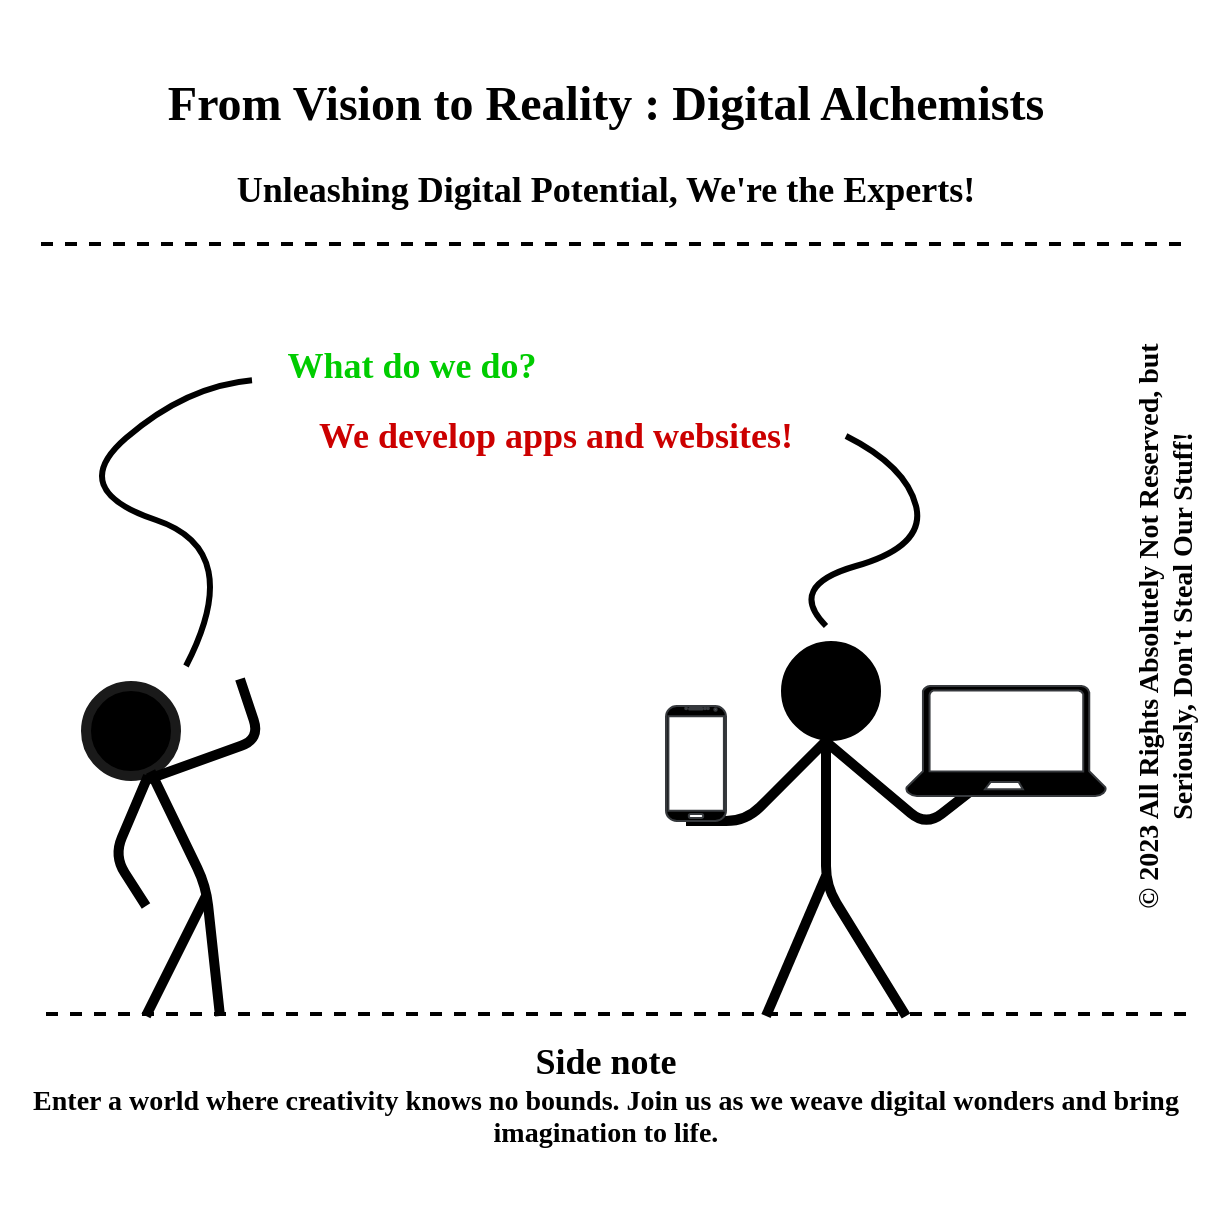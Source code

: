 <mxfile version="21.2.8" type="device">
  <diagram id="dX7Dphyso45SB9-RoEhv" name="Page-1">
    <mxGraphModel dx="1418" dy="828" grid="1" gridSize="10" guides="1" tooltips="1" connect="1" arrows="1" fold="1" page="1" pageScale="1" pageWidth="827" pageHeight="1169" math="0" shadow="0">
      <root>
        <mxCell id="0" />
        <mxCell id="1" parent="0" />
        <mxCell id="nfxZPmU7g6QgWNAvG-ER-2" value="" style="whiteSpace=wrap;html=1;aspect=fixed;strokeWidth=5;fontFamily=xkcd;fillColor=#FFFFFF;strokeColor=#FFFFFF;" parent="1" vertex="1">
          <mxGeometry x="210" y="80" width="600" height="600" as="geometry" />
        </mxCell>
        <mxCell id="8b6ggLF4gSHIukh4vJdm-18" value="&lt;font&gt;&lt;font color=&quot;#000000&quot; style=&quot;font-size: 24px;&quot;&gt;&lt;b&gt;From Vision to Reality : Digital Alchemists&lt;/b&gt;&lt;/font&gt;&lt;br&gt;&lt;/font&gt;" style="text;html=1;strokeColor=none;fillColor=none;align=center;verticalAlign=middle;whiteSpace=wrap;rounded=0;fontFamily=xkcd;" parent="1" vertex="1">
          <mxGeometry x="225" y="118" width="570" height="22" as="geometry" />
        </mxCell>
        <mxCell id="8b6ggLF4gSHIukh4vJdm-24" value="&lt;font&gt;&lt;font color=&quot;#000000&quot; style=&quot;font-size: 18px;&quot;&gt;&lt;b&gt;Unleashing Digital Potential, We&#39;re the Experts!&lt;/b&gt;&lt;/font&gt;&lt;br&gt;&lt;/font&gt;" style="text;html=1;strokeColor=none;fillColor=none;align=center;verticalAlign=middle;whiteSpace=wrap;rounded=0;fontFamily=xkcd;" parent="1" vertex="1">
          <mxGeometry x="210" y="162" width="600" height="20" as="geometry" />
        </mxCell>
        <mxCell id="8b6ggLF4gSHIukh4vJdm-30" value="" style="endArrow=none;dashed=1;html=1;strokeWidth=2;strokeColor=#000000;" parent="1" edge="1">
          <mxGeometry width="50" height="50" relative="1" as="geometry">
            <mxPoint x="797.5" y="199" as="sourcePoint" />
            <mxPoint x="222.5" y="199" as="targetPoint" />
          </mxGeometry>
        </mxCell>
        <mxCell id="k-dpR7HA_-HZ3Fbqk2lw-16" value="" style="endArrow=none;dashed=1;html=1;strokeWidth=2;strokeColor=#000000;" parent="1" edge="1">
          <mxGeometry width="50" height="50" relative="1" as="geometry">
            <mxPoint x="800" y="584" as="sourcePoint" />
            <mxPoint x="225" y="584" as="targetPoint" />
          </mxGeometry>
        </mxCell>
        <mxCell id="k-dpR7HA_-HZ3Fbqk2lw-17" value="&lt;font style=&quot;&quot;&gt;&lt;font style=&quot;&quot; color=&quot;#000000&quot;&gt;&lt;b style=&quot;&quot;&gt;&lt;span style=&quot;font-size: 18px;&quot;&gt;Side note&lt;/span&gt;&lt;br&gt;&lt;font style=&quot;font-size: 14px;&quot;&gt;Enter a world where creativity knows no bounds. Join us as we weave digital wonders and bring imagination to life.&lt;/font&gt;&lt;/b&gt;&lt;/font&gt;&lt;br&gt;&lt;/font&gt;" style="text;html=1;strokeColor=none;fillColor=none;align=center;verticalAlign=middle;whiteSpace=wrap;rounded=0;fontFamily=xkcd;" parent="1" vertex="1">
          <mxGeometry x="210" y="585" width="600" height="80" as="geometry" />
        </mxCell>
        <mxCell id="euaHSMH8fYii958cPEId-22" style="edgeStyle=orthogonalEdgeStyle;rounded=0;orthogonalLoop=1;jettySize=auto;html=1;exitX=0.5;exitY=1;exitDx=0;exitDy=0;strokeWidth=2;" parent="1" edge="1">
          <mxGeometry relative="1" as="geometry">
            <mxPoint x="661" y="451" as="sourcePoint" />
            <mxPoint x="661" y="451" as="targetPoint" />
          </mxGeometry>
        </mxCell>
        <mxCell id="pKVuHFSoDqtFi99w7tCS-15" value="&lt;font style=&quot;&quot;&gt;&lt;font color=&quot;#000000&quot; style=&quot;font-size: 14px;&quot;&gt;&lt;b&gt;© 2023 All Rights Absolutely Not Reserved, but Seriously, Don&#39;t Steal Our Stuff!&lt;/b&gt;&lt;/font&gt;&lt;br&gt;&lt;/font&gt;" style="text;html=1;strokeColor=none;fillColor=none;align=center;verticalAlign=middle;whiteSpace=wrap;rounded=0;rotation=-90;fontFamily=xkcd;" parent="1" vertex="1">
          <mxGeometry x="630" y="380" width="320" height="20" as="geometry" />
        </mxCell>
        <mxCell id="sw7kXH9OVv8L-EKO0lZG-2" value="" style="ellipse;whiteSpace=wrap;html=1;aspect=fixed;strokeColor=#1A1A1A;strokeWidth=5;fillColor=#000000;" parent="1" vertex="1">
          <mxGeometry x="250" y="420" width="45" height="45" as="geometry" />
        </mxCell>
        <mxCell id="sw7kXH9OVv8L-EKO0lZG-3" value="" style="endArrow=none;html=1;strokeColor=#000000;strokeWidth=5;" parent="1" source="sw7kXH9OVv8L-EKO0lZG-2" edge="1">
          <mxGeometry width="50" height="50" relative="1" as="geometry">
            <mxPoint x="447" y="465" as="sourcePoint" />
            <mxPoint x="317" y="585" as="targetPoint" />
            <Array as="points">
              <mxPoint x="310" y="520" />
            </Array>
          </mxGeometry>
        </mxCell>
        <mxCell id="sw7kXH9OVv8L-EKO0lZG-4" value="" style="endArrow=none;html=1;strokeColor=#000000;strokeWidth=5;" parent="1" edge="1">
          <mxGeometry width="50" height="50" relative="1" as="geometry">
            <mxPoint x="310" y="525" as="sourcePoint" />
            <mxPoint x="280" y="585" as="targetPoint" />
          </mxGeometry>
        </mxCell>
        <mxCell id="sw7kXH9OVv8L-EKO0lZG-5" value="" style="endArrow=none;html=1;strokeColor=#000000;strokeWidth=5;" parent="1" edge="1">
          <mxGeometry width="50" height="50" relative="1" as="geometry">
            <mxPoint x="280" y="467" as="sourcePoint" />
            <mxPoint x="327" y="416.5" as="targetPoint" />
            <Array as="points">
              <mxPoint x="337" y="446.5" />
            </Array>
          </mxGeometry>
        </mxCell>
        <mxCell id="sw7kXH9OVv8L-EKO0lZG-6" value="" style="endArrow=none;html=1;strokeColor=#000000;strokeWidth=5;" parent="1" edge="1">
          <mxGeometry width="50" height="50" relative="1" as="geometry">
            <mxPoint x="280" y="530" as="sourcePoint" />
            <mxPoint x="281" y="465" as="targetPoint" />
            <Array as="points">
              <mxPoint x="264" y="505" />
            </Array>
          </mxGeometry>
        </mxCell>
        <mxCell id="sw7kXH9OVv8L-EKO0lZG-7" value="&lt;div style=&quot;text-align: left&quot;&gt;&lt;font color=&quot;#00cc00&quot; style=&quot;font-size: 18px;&quot;&gt;&lt;b&gt;What do we do?&lt;/b&gt;&lt;/font&gt;&lt;br&gt;&lt;/div&gt;" style="text;html=1;strokeColor=none;fillColor=none;align=center;verticalAlign=middle;whiteSpace=wrap;rounded=0;fontFamily=xkcd;" parent="1" vertex="1">
          <mxGeometry x="333" y="220" width="160" height="80" as="geometry" />
        </mxCell>
        <mxCell id="sw7kXH9OVv8L-EKO0lZG-9" value="" style="curved=1;endArrow=none;html=1;strokeColor=#000000;strokeWidth=3;endFill=0;" parent="1" target="sw7kXH9OVv8L-EKO0lZG-7" edge="1">
          <mxGeometry width="50" height="50" relative="1" as="geometry">
            <mxPoint x="300" y="410" as="sourcePoint" />
            <mxPoint x="370" y="322" as="targetPoint" />
            <Array as="points">
              <mxPoint x="330" y="352" />
              <mxPoint x="240" y="322" />
              <mxPoint x="300" y="270" />
            </Array>
          </mxGeometry>
        </mxCell>
        <mxCell id="_axvJHcLCZw86LOWZs9C-13" value="" style="endArrow=none;html=1;strokeColor=#000000;strokeWidth=5;" parent="1" edge="1">
          <mxGeometry width="50" height="50" relative="1" as="geometry">
            <mxPoint x="550" y="487.5" as="sourcePoint" />
            <mxPoint x="620" y="447.5" as="targetPoint" />
            <Array as="points">
              <mxPoint x="580" y="487.5" />
            </Array>
          </mxGeometry>
        </mxCell>
        <mxCell id="_axvJHcLCZw86LOWZs9C-15" value="" style="endArrow=none;html=1;strokeColor=#000000;strokeWidth=5;" parent="1" edge="1">
          <mxGeometry width="50" height="50" relative="1" as="geometry">
            <mxPoint x="620" y="515" as="sourcePoint" />
            <mxPoint x="590" y="585" as="targetPoint" />
          </mxGeometry>
        </mxCell>
        <mxCell id="_axvJHcLCZw86LOWZs9C-16" value="" style="endArrow=none;html=1;strokeColor=#000000;strokeWidth=5;entryX=0.406;entryY=1.032;entryDx=0;entryDy=0;entryPerimeter=0;exitX=0.398;exitY=0.85;exitDx=0;exitDy=0;exitPerimeter=0;" parent="1" source="_axvJHcLCZw86LOWZs9C-19" target="_axvJHcLCZw86LOWZs9C-12" edge="1">
          <mxGeometry width="50" height="50" relative="1" as="geometry">
            <mxPoint x="710" y="480" as="sourcePoint" />
            <mxPoint x="680" y="440" as="targetPoint" />
            <Array as="points">
              <mxPoint x="670" y="490" />
            </Array>
          </mxGeometry>
        </mxCell>
        <mxCell id="_axvJHcLCZw86LOWZs9C-12" value="" style="ellipse;whiteSpace=wrap;html=1;aspect=fixed;strokeColor=#000000;strokeWidth=5;fillColor=#000000;" parent="1" vertex="1">
          <mxGeometry x="600" y="400" width="45" height="45" as="geometry" />
        </mxCell>
        <mxCell id="_axvJHcLCZw86LOWZs9C-14" value="" style="endArrow=none;html=1;strokeColor=#000000;strokeWidth=5;" parent="1" edge="1">
          <mxGeometry width="50" height="50" relative="1" as="geometry">
            <mxPoint x="620" y="440" as="sourcePoint" />
            <mxPoint x="660" y="585" as="targetPoint" />
            <Array as="points">
              <mxPoint x="620" y="520" />
            </Array>
          </mxGeometry>
        </mxCell>
        <mxCell id="_axvJHcLCZw86LOWZs9C-19" value="" style="verticalLabelPosition=bottom;html=1;verticalAlign=top;align=center;strokeColor=#36393d;fillColor=#000000;shape=mxgraph.azure.laptop;pointerEvents=1;" parent="1" vertex="1">
          <mxGeometry x="660" y="420" width="100" height="55" as="geometry" />
        </mxCell>
        <mxCell id="_axvJHcLCZw86LOWZs9C-18" value="" style="verticalLabelPosition=bottom;verticalAlign=top;html=1;shadow=0;dashed=0;strokeWidth=1;shape=mxgraph.android.phone2;strokeColor=#36393d;fillColor=#000000;" parent="1" vertex="1">
          <mxGeometry x="540" y="430" width="30" height="57.5" as="geometry" />
        </mxCell>
        <mxCell id="_axvJHcLCZw86LOWZs9C-21" value="" style="curved=1;endArrow=none;html=1;strokeColor=#000000;strokeWidth=3;endFill=0;entryX=1;entryY=0.5;entryDx=0;entryDy=0;" parent="1" target="_axvJHcLCZw86LOWZs9C-22" edge="1">
          <mxGeometry width="50" height="50" relative="1" as="geometry">
            <mxPoint x="620" y="390" as="sourcePoint" />
            <mxPoint x="694" y="314" as="targetPoint" />
            <Array as="points">
              <mxPoint x="600" y="370" />
              <mxPoint x="670" y="350" />
              <mxPoint x="660" y="310" />
            </Array>
          </mxGeometry>
        </mxCell>
        <mxCell id="_axvJHcLCZw86LOWZs9C-22" value="&lt;div style=&quot;text-align: left&quot;&gt;&lt;font color=&quot;#cc0000&quot; style=&quot;font-size: 18px;&quot;&gt;&lt;b&gt;We develop apps and websites!&lt;/b&gt;&lt;/font&gt;&lt;br&gt;&lt;/div&gt;" style="text;html=1;strokeColor=none;fillColor=none;align=center;verticalAlign=middle;whiteSpace=wrap;rounded=0;fontFamily=xkcd;" parent="1" vertex="1">
          <mxGeometry x="340" y="270" width="290" height="50" as="geometry" />
        </mxCell>
      </root>
    </mxGraphModel>
  </diagram>
</mxfile>
